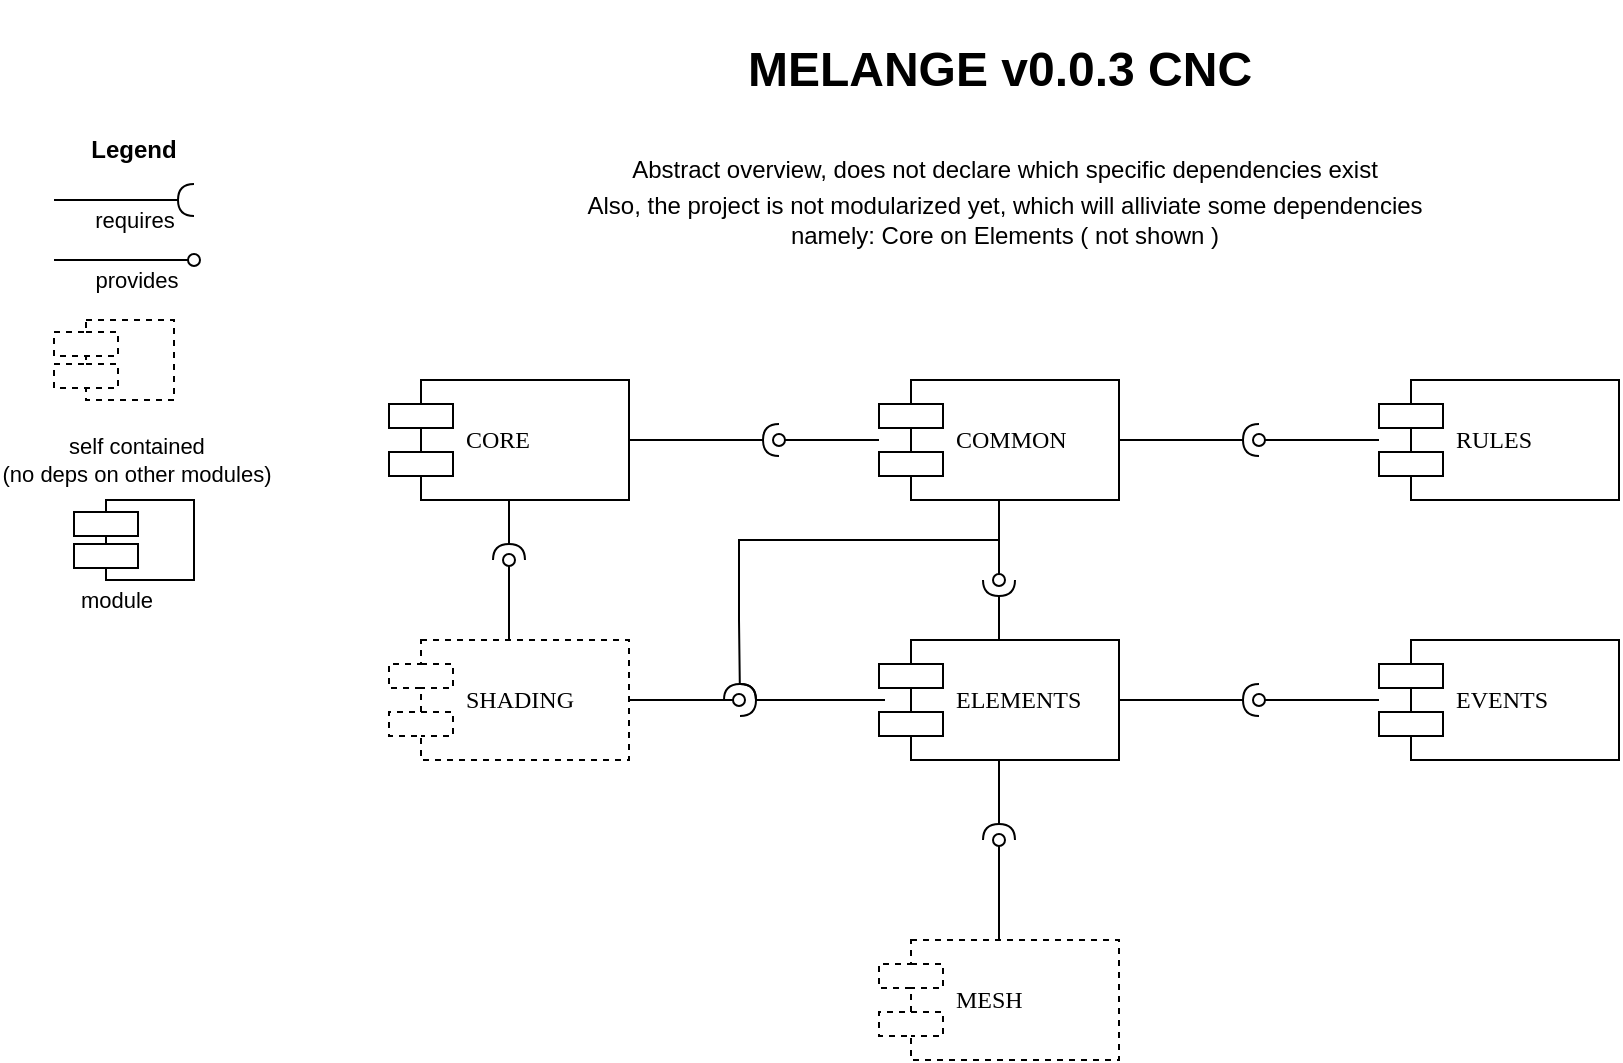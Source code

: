 <mxfile version="24.0.5" type="device">
  <diagram name="Page-1" id="5f0bae14-7c28-e335-631c-24af17079c00">
    <mxGraphModel dx="2152" dy="562" grid="1" gridSize="10" guides="1" tooltips="1" connect="1" arrows="1" fold="1" page="1" pageScale="1" pageWidth="1100" pageHeight="850" background="none" math="0" shadow="0">
      <root>
        <mxCell id="0" />
        <mxCell id="1" parent="0" />
        <mxCell id="jJ9eJfanZaZqtcEgNlPf-6" style="edgeStyle=orthogonalEdgeStyle;rounded=0;orthogonalLoop=1;jettySize=auto;html=1;endArrow=halfCircle;endFill=0;" parent="1" source="39150e848f15840c-5" edge="1">
          <mxGeometry relative="1" as="geometry">
            <mxPoint x="197.5" y="310" as="targetPoint" />
          </mxGeometry>
        </mxCell>
        <mxCell id="jJ9eJfanZaZqtcEgNlPf-9" style="edgeStyle=orthogonalEdgeStyle;rounded=0;orthogonalLoop=1;jettySize=auto;html=1;endArrow=halfCircle;endFill=0;" parent="1" source="39150e848f15840c-5" edge="1">
          <mxGeometry relative="1" as="geometry">
            <mxPoint x="332.5" y="250.0" as="targetPoint" />
          </mxGeometry>
        </mxCell>
        <mxCell id="39150e848f15840c-5" value="CORE" style="shape=component;align=left;spacingLeft=36;rounded=0;shadow=0;comic=0;labelBackgroundColor=none;strokeWidth=1;fontFamily=Verdana;fontSize=12;html=1;" parent="1" vertex="1">
          <mxGeometry x="137.5" y="220" width="120" height="60" as="geometry" />
        </mxCell>
        <mxCell id="jJ9eJfanZaZqtcEgNlPf-15" style="edgeStyle=orthogonalEdgeStyle;rounded=0;orthogonalLoop=1;jettySize=auto;html=1;endArrow=oval;endFill=0;" parent="1" source="39150e848f15840c-7" edge="1">
          <mxGeometry relative="1" as="geometry">
            <mxPoint x="572.5" y="250.0" as="targetPoint" />
          </mxGeometry>
        </mxCell>
        <mxCell id="39150e848f15840c-7" value="RULES" style="shape=component;align=left;spacingLeft=36;rounded=0;shadow=0;comic=0;labelBackgroundColor=none;strokeWidth=1;fontFamily=Verdana;fontSize=12;html=1;" parent="1" vertex="1">
          <mxGeometry x="632.5" y="220" width="120" height="60" as="geometry" />
        </mxCell>
        <mxCell id="8Xq9vHnmJsNA1oH-caVz-18" style="edgeStyle=orthogonalEdgeStyle;rounded=0;orthogonalLoop=1;jettySize=auto;html=1;endArrow=oval;endFill=0;" parent="1" source="39150e848f15840c-10" edge="1">
          <mxGeometry relative="1" as="geometry">
            <mxPoint x="442.5" y="320" as="targetPoint" />
          </mxGeometry>
        </mxCell>
        <mxCell id="jJ9eJfanZaZqtcEgNlPf-10" style="edgeStyle=orthogonalEdgeStyle;rounded=0;orthogonalLoop=1;jettySize=auto;html=1;endArrow=oval;endFill=0;" parent="1" source="39150e848f15840c-10" edge="1">
          <mxGeometry relative="1" as="geometry">
            <mxPoint x="332.5" y="250.0" as="targetPoint" />
          </mxGeometry>
        </mxCell>
        <mxCell id="jJ9eJfanZaZqtcEgNlPf-12" style="edgeStyle=orthogonalEdgeStyle;rounded=0;orthogonalLoop=1;jettySize=auto;html=1;endArrow=halfCircle;endFill=0;" parent="1" source="39150e848f15840c-10" edge="1">
          <mxGeometry relative="1" as="geometry">
            <mxPoint x="313" y="380" as="targetPoint" />
            <Array as="points">
              <mxPoint x="442.5" y="300" />
              <mxPoint x="312.5" y="300" />
              <mxPoint x="312.5" y="340" />
            </Array>
          </mxGeometry>
        </mxCell>
        <mxCell id="jJ9eJfanZaZqtcEgNlPf-14" style="edgeStyle=orthogonalEdgeStyle;rounded=0;orthogonalLoop=1;jettySize=auto;html=1;endArrow=halfCircle;endFill=0;" parent="1" source="39150e848f15840c-10" edge="1">
          <mxGeometry relative="1" as="geometry">
            <mxPoint x="572.5" y="250.0" as="targetPoint" />
          </mxGeometry>
        </mxCell>
        <mxCell id="39150e848f15840c-10" value="COMMON" style="shape=component;align=left;spacingLeft=36;rounded=0;shadow=0;comic=0;labelBackgroundColor=none;strokeWidth=1;fontFamily=Verdana;fontSize=12;html=1;" parent="1" vertex="1">
          <mxGeometry x="382.5" y="220" width="120" height="60" as="geometry" />
        </mxCell>
        <mxCell id="8Xq9vHnmJsNA1oH-caVz-17" style="edgeStyle=orthogonalEdgeStyle;rounded=0;orthogonalLoop=1;jettySize=auto;html=1;endArrow=halfCircle;endFill=0;" parent="1" source="8Xq9vHnmJsNA1oH-caVz-1" edge="1">
          <mxGeometry relative="1" as="geometry">
            <mxPoint x="442.5" y="320" as="targetPoint" />
          </mxGeometry>
        </mxCell>
        <mxCell id="jJ9eJfanZaZqtcEgNlPf-13" style="edgeStyle=orthogonalEdgeStyle;rounded=0;orthogonalLoop=1;jettySize=auto;html=1;endArrow=halfCircle;endFill=0;" parent="1" edge="1">
          <mxGeometry relative="1" as="geometry">
            <mxPoint x="313" y="380" as="targetPoint" />
            <mxPoint x="385.5" y="380" as="sourcePoint" />
          </mxGeometry>
        </mxCell>
        <mxCell id="jJ9eJfanZaZqtcEgNlPf-16" style="edgeStyle=orthogonalEdgeStyle;rounded=0;orthogonalLoop=1;jettySize=auto;html=1;endArrow=halfCircle;endFill=0;" parent="1" source="8Xq9vHnmJsNA1oH-caVz-1" edge="1">
          <mxGeometry relative="1" as="geometry">
            <mxPoint x="572.5" y="380.0" as="targetPoint" />
          </mxGeometry>
        </mxCell>
        <mxCell id="Ub5PL9j_mlaSC_wdFK5j-3" style="edgeStyle=orthogonalEdgeStyle;rounded=0;orthogonalLoop=1;jettySize=auto;html=1;endArrow=halfCircle;endFill=0;" edge="1" parent="1" source="8Xq9vHnmJsNA1oH-caVz-1">
          <mxGeometry relative="1" as="geometry">
            <mxPoint x="442.5" y="450" as="targetPoint" />
          </mxGeometry>
        </mxCell>
        <mxCell id="8Xq9vHnmJsNA1oH-caVz-1" value="ELEMENTS" style="shape=component;align=left;spacingLeft=36;rounded=0;shadow=0;comic=0;labelBackgroundColor=none;strokeWidth=1;fontFamily=Verdana;fontSize=12;html=1;" parent="1" vertex="1">
          <mxGeometry x="382.5" y="350" width="120" height="60" as="geometry" />
        </mxCell>
        <mxCell id="jJ9eJfanZaZqtcEgNlPf-17" style="edgeStyle=orthogonalEdgeStyle;rounded=0;orthogonalLoop=1;jettySize=auto;html=1;endArrow=oval;endFill=0;" parent="1" source="8Xq9vHnmJsNA1oH-caVz-2" edge="1">
          <mxGeometry relative="1" as="geometry">
            <mxPoint x="572.5" y="380.0" as="targetPoint" />
          </mxGeometry>
        </mxCell>
        <mxCell id="8Xq9vHnmJsNA1oH-caVz-2" value="EVENTS" style="shape=component;align=left;spacingLeft=36;rounded=0;shadow=0;comic=0;labelBackgroundColor=none;strokeWidth=1;fontFamily=Verdana;fontSize=12;html=1;" parent="1" vertex="1">
          <mxGeometry x="632.5" y="350" width="120" height="60" as="geometry" />
        </mxCell>
        <mxCell id="jJ9eJfanZaZqtcEgNlPf-8" style="edgeStyle=orthogonalEdgeStyle;rounded=0;orthogonalLoop=1;jettySize=auto;html=1;endArrow=oval;endFill=0;" parent="1" source="8Xq9vHnmJsNA1oH-caVz-3" edge="1">
          <mxGeometry relative="1" as="geometry">
            <mxPoint x="197.5" y="310.0" as="targetPoint" />
          </mxGeometry>
        </mxCell>
        <mxCell id="jJ9eJfanZaZqtcEgNlPf-11" style="edgeStyle=orthogonalEdgeStyle;rounded=0;orthogonalLoop=1;jettySize=auto;html=1;endArrow=oval;endFill=0;" parent="1" source="8Xq9vHnmJsNA1oH-caVz-3" edge="1">
          <mxGeometry relative="1" as="geometry">
            <mxPoint x="312.5" y="380.0" as="targetPoint" />
          </mxGeometry>
        </mxCell>
        <mxCell id="8Xq9vHnmJsNA1oH-caVz-3" value="SHADING" style="shape=component;align=left;spacingLeft=36;rounded=0;shadow=0;comic=0;labelBackgroundColor=none;strokeWidth=1;fontFamily=Verdana;fontSize=12;html=1;dashed=1;" parent="1" vertex="1">
          <mxGeometry x="137.5" y="350" width="120" height="60" as="geometry" />
        </mxCell>
        <mxCell id="8Xq9vHnmJsNA1oH-caVz-8" value="&lt;b&gt;Legend&lt;/b&gt;" style="text;html=1;strokeColor=none;fillColor=none;align=center;verticalAlign=middle;whiteSpace=wrap;rounded=0;" parent="1" vertex="1">
          <mxGeometry x="-20" y="90" width="60" height="30" as="geometry" />
        </mxCell>
        <mxCell id="8Xq9vHnmJsNA1oH-caVz-9" style="edgeStyle=orthogonalEdgeStyle;rounded=0;orthogonalLoop=1;jettySize=auto;html=1;endArrow=halfCircle;endFill=0;" parent="1" edge="1">
          <mxGeometry relative="1" as="geometry">
            <mxPoint x="40" y="130" as="targetPoint" />
            <mxPoint x="-30" y="130" as="sourcePoint" />
          </mxGeometry>
        </mxCell>
        <mxCell id="8Xq9vHnmJsNA1oH-caVz-10" value="requires" style="edgeLabel;html=1;align=center;verticalAlign=middle;resizable=0;points=[];" parent="8Xq9vHnmJsNA1oH-caVz-9" vertex="1" connectable="0">
          <mxGeometry x="-0.438" y="1" relative="1" as="geometry">
            <mxPoint x="20" y="11" as="offset" />
          </mxGeometry>
        </mxCell>
        <mxCell id="8Xq9vHnmJsNA1oH-caVz-11" style="edgeStyle=orthogonalEdgeStyle;rounded=0;orthogonalLoop=1;jettySize=auto;html=1;endArrow=oval;endFill=0;" parent="1" edge="1">
          <mxGeometry relative="1" as="geometry">
            <mxPoint x="40" y="160" as="targetPoint" />
            <mxPoint x="-30" y="160" as="sourcePoint" />
            <Array as="points">
              <mxPoint x="40" y="160" />
              <mxPoint x="40" y="160" />
            </Array>
          </mxGeometry>
        </mxCell>
        <mxCell id="8Xq9vHnmJsNA1oH-caVz-12" value="provides" style="edgeLabel;html=1;align=center;verticalAlign=middle;resizable=0;points=[];" parent="8Xq9vHnmJsNA1oH-caVz-11" vertex="1" connectable="0">
          <mxGeometry x="0.179" relative="1" as="geometry">
            <mxPoint x="-1" y="10" as="offset" />
          </mxGeometry>
        </mxCell>
        <mxCell id="jJ9eJfanZaZqtcEgNlPf-3" value="self contained&lt;div&gt;(no deps on other modules)&lt;/div&gt;" style="edgeLabel;html=1;align=center;verticalAlign=middle;resizable=0;points=[];" parent="8Xq9vHnmJsNA1oH-caVz-11" vertex="1" connectable="0">
          <mxGeometry x="0.179" relative="1" as="geometry">
            <mxPoint x="-1" y="100" as="offset" />
          </mxGeometry>
        </mxCell>
        <mxCell id="jJ9eJfanZaZqtcEgNlPf-5" value="module" style="edgeLabel;html=1;align=center;verticalAlign=middle;resizable=0;points=[];" parent="8Xq9vHnmJsNA1oH-caVz-11" vertex="1" connectable="0">
          <mxGeometry x="0.179" relative="1" as="geometry">
            <mxPoint x="-11" y="170" as="offset" />
          </mxGeometry>
        </mxCell>
        <mxCell id="8Xq9vHnmJsNA1oH-caVz-13" value="&lt;b&gt;&lt;font style=&quot;font-size: 24px;&quot;&gt;MELANGE v0.0.3 CNC&lt;/font&gt;&lt;/b&gt;" style="text;html=1;strokeColor=none;fillColor=none;align=center;verticalAlign=middle;whiteSpace=wrap;rounded=0;" parent="1" vertex="1">
          <mxGeometry x="272.5" y="30" width="340" height="70" as="geometry" />
        </mxCell>
        <mxCell id="8Xq9vHnmJsNA1oH-caVz-14" value="Abstract overview, does not declare which specific dependencies exist" style="text;html=1;align=center;verticalAlign=middle;resizable=0;points=[];autosize=1;strokeColor=none;fillColor=none;" parent="1" vertex="1">
          <mxGeometry x="245" y="100" width="400" height="30" as="geometry" />
        </mxCell>
        <mxCell id="8Xq9vHnmJsNA1oH-caVz-24" value="Also, the project is not modularized yet, which will alliviate some dependencies&lt;div&gt;namely: Core on Elements ( not shown )&lt;/div&gt;" style="text;html=1;align=center;verticalAlign=middle;resizable=0;points=[];autosize=1;strokeColor=none;fillColor=none;" parent="1" vertex="1">
          <mxGeometry x="225" y="120" width="440" height="40" as="geometry" />
        </mxCell>
        <mxCell id="jJ9eJfanZaZqtcEgNlPf-1" value="" style="shape=component;align=left;spacingLeft=36;rounded=0;shadow=0;comic=0;labelBackgroundColor=none;strokeWidth=1;fontFamily=Verdana;fontSize=12;html=1;dashed=1;" parent="1" vertex="1">
          <mxGeometry x="-30" y="190" width="60" height="40" as="geometry" />
        </mxCell>
        <mxCell id="jJ9eJfanZaZqtcEgNlPf-4" value="" style="shape=component;align=left;spacingLeft=36;rounded=0;shadow=0;comic=0;labelBackgroundColor=none;strokeWidth=1;fontFamily=Verdana;fontSize=12;html=1;" parent="1" vertex="1">
          <mxGeometry x="-20" y="280" width="60" height="40" as="geometry" />
        </mxCell>
        <mxCell id="Ub5PL9j_mlaSC_wdFK5j-4" style="edgeStyle=orthogonalEdgeStyle;rounded=0;orthogonalLoop=1;jettySize=auto;html=1;endArrow=oval;endFill=0;" edge="1" parent="1" source="Ub5PL9j_mlaSC_wdFK5j-1">
          <mxGeometry relative="1" as="geometry">
            <mxPoint x="442.5" y="450" as="targetPoint" />
          </mxGeometry>
        </mxCell>
        <mxCell id="Ub5PL9j_mlaSC_wdFK5j-1" value="MESH" style="shape=component;align=left;spacingLeft=36;rounded=0;shadow=0;comic=0;labelBackgroundColor=none;strokeWidth=1;fontFamily=Verdana;fontSize=12;html=1;dashed=1;" vertex="1" parent="1">
          <mxGeometry x="382.5" y="500" width="120" height="60" as="geometry" />
        </mxCell>
      </root>
    </mxGraphModel>
  </diagram>
</mxfile>
